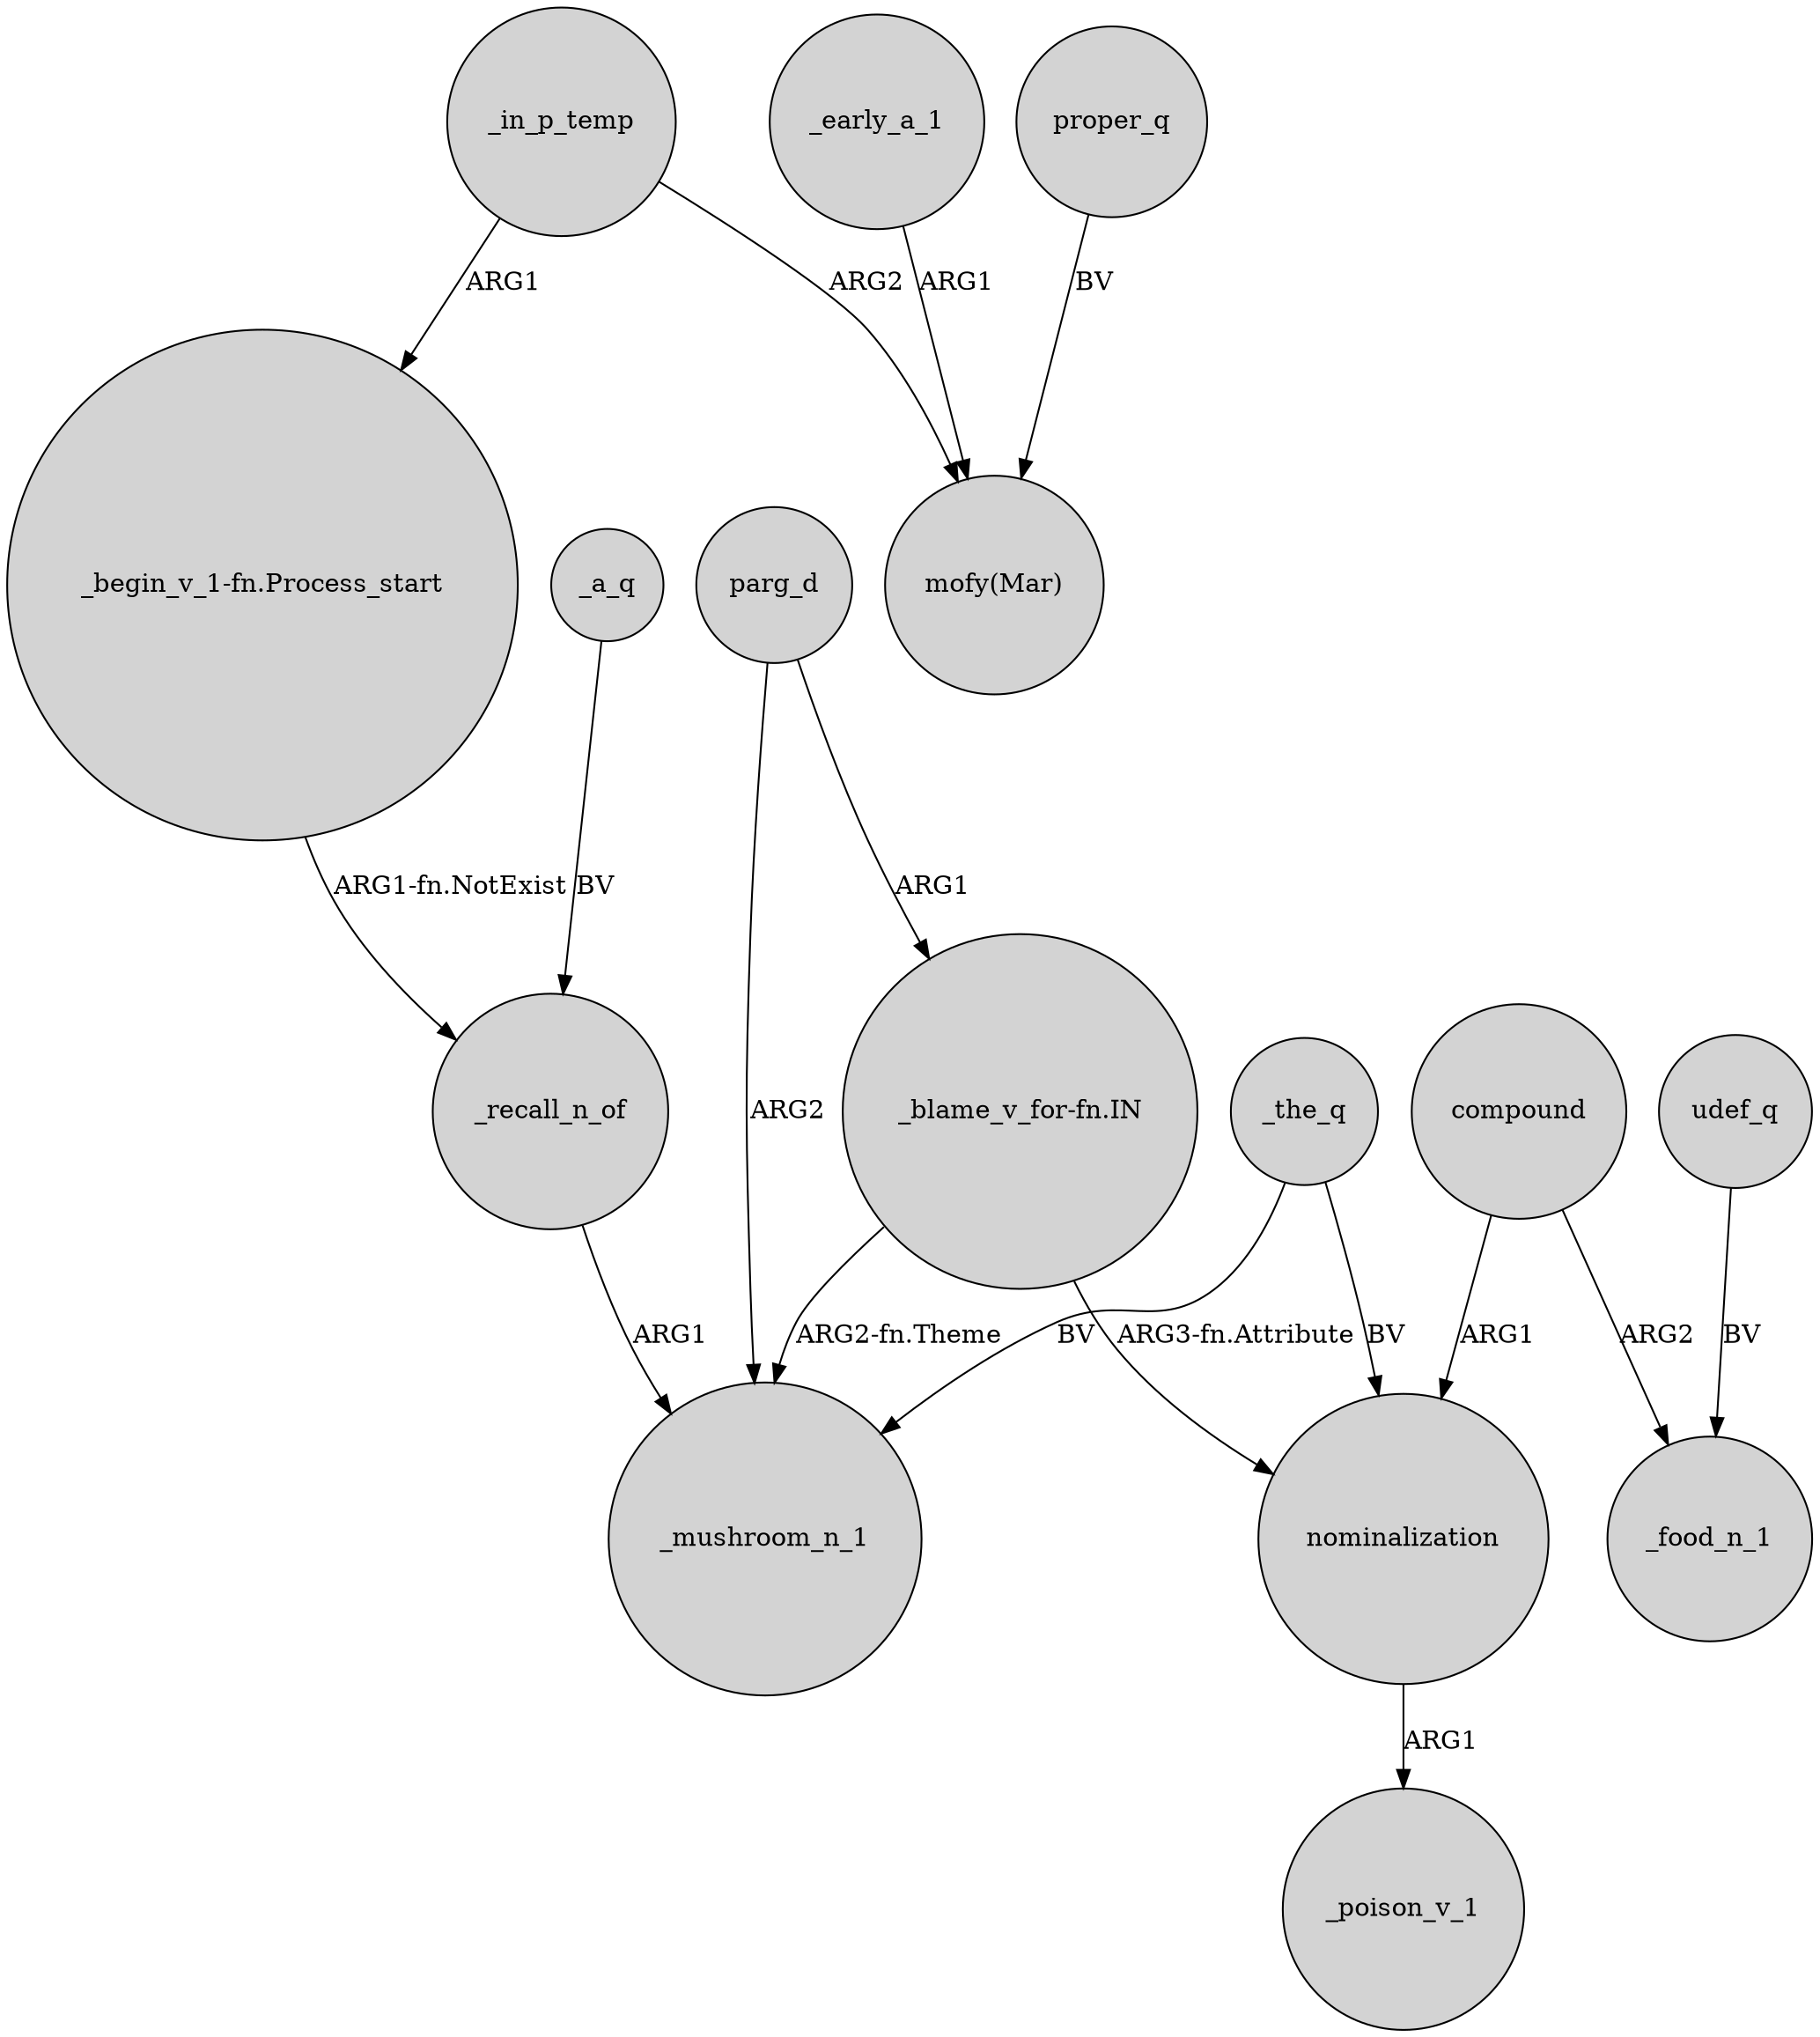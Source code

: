 digraph {
	node [shape=circle style=filled]
	parg_d -> "_blame_v_for-fn.IN" [label=ARG1]
	parg_d -> _mushroom_n_1 [label=ARG2]
	"_begin_v_1-fn.Process_start" -> _recall_n_of [label="ARG1-fn.NotExist"]
	compound -> _food_n_1 [label=ARG2]
	"_blame_v_for-fn.IN" -> nominalization [label="ARG3-fn.Attribute"]
	"_blame_v_for-fn.IN" -> _mushroom_n_1 [label="ARG2-fn.Theme"]
	_in_p_temp -> "mofy(Mar)" [label=ARG2]
	_in_p_temp -> "_begin_v_1-fn.Process_start" [label=ARG1]
	_the_q -> _mushroom_n_1 [label=BV]
	_recall_n_of -> _mushroom_n_1 [label=ARG1]
	_early_a_1 -> "mofy(Mar)" [label=ARG1]
	udef_q -> _food_n_1 [label=BV]
	compound -> nominalization [label=ARG1]
	nominalization -> _poison_v_1 [label=ARG1]
	proper_q -> "mofy(Mar)" [label=BV]
	_the_q -> nominalization [label=BV]
	_a_q -> _recall_n_of [label=BV]
}
